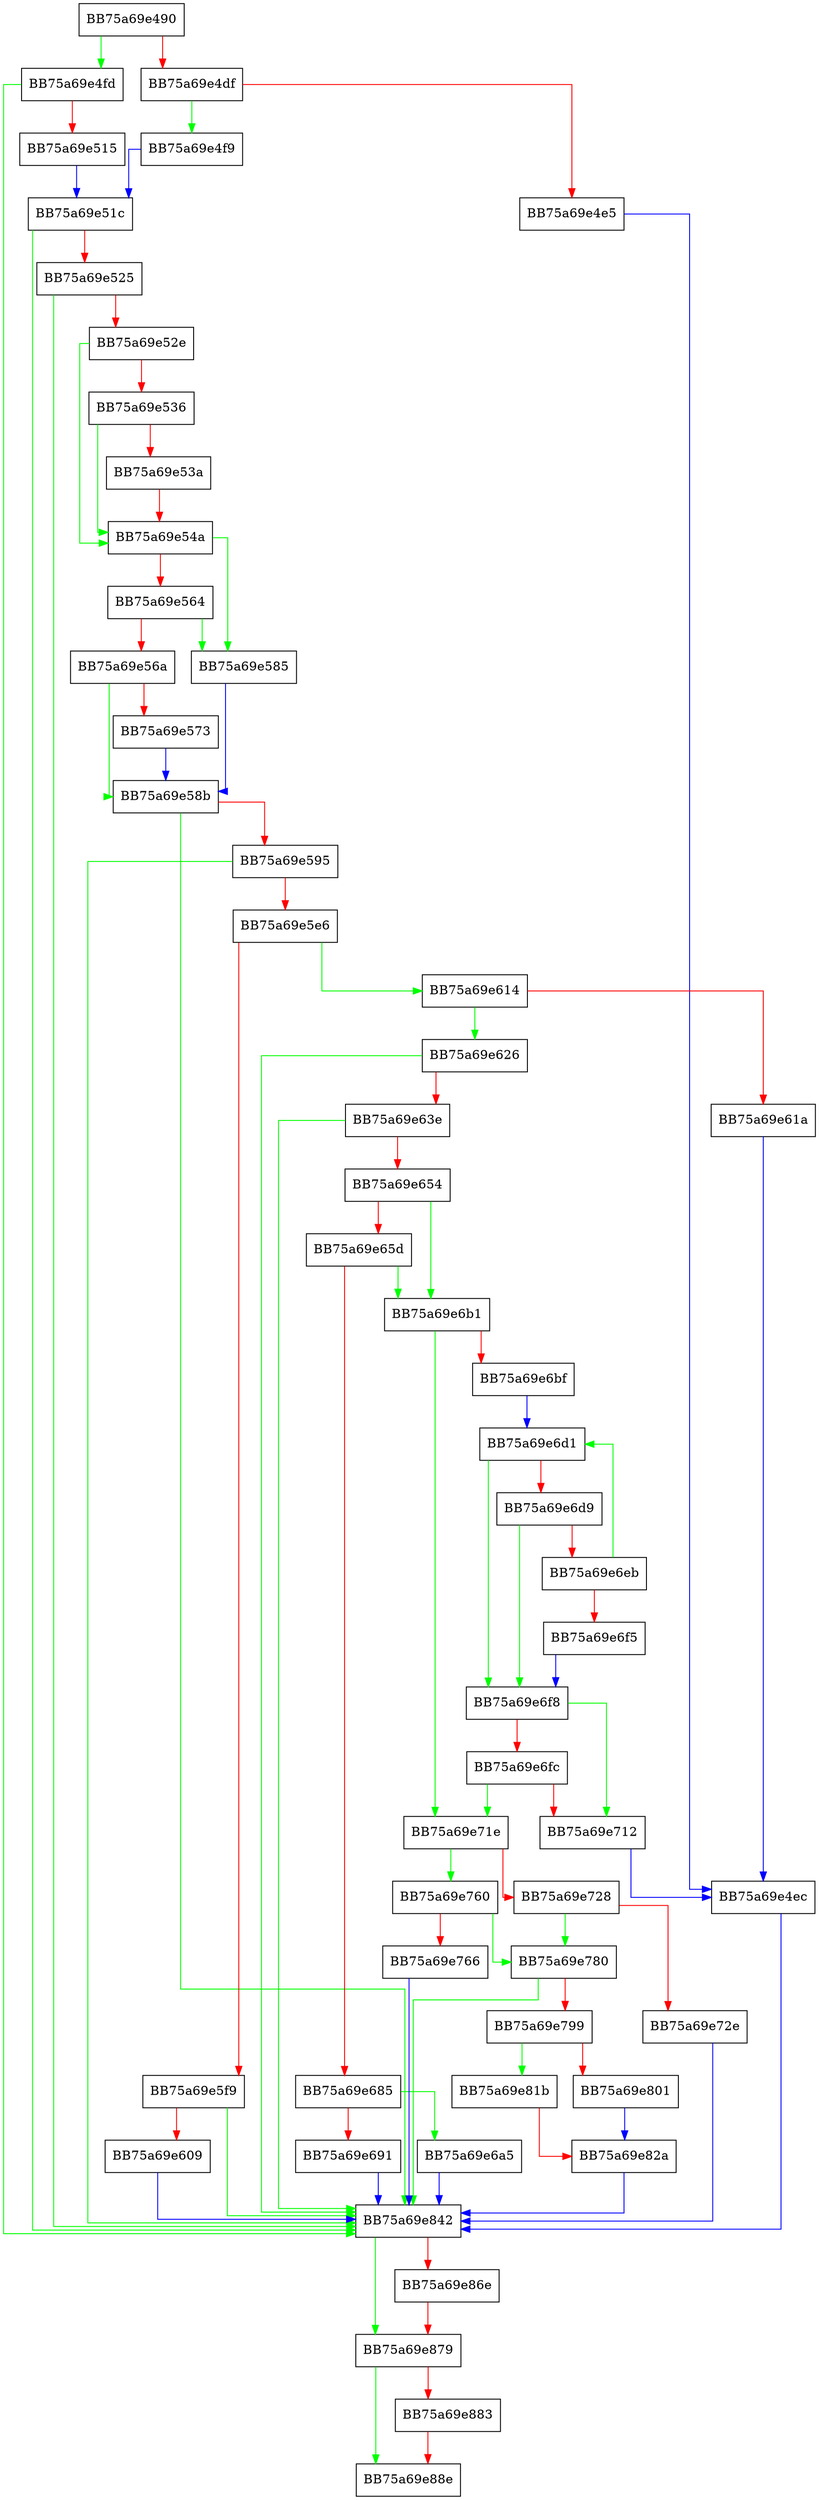 digraph sqlite3BeginTrigger {
  node [shape="box"];
  graph [splines=ortho];
  BB75a69e490 -> BB75a69e4fd [color="green"];
  BB75a69e490 -> BB75a69e4df [color="red"];
  BB75a69e4df -> BB75a69e4f9 [color="green"];
  BB75a69e4df -> BB75a69e4e5 [color="red"];
  BB75a69e4e5 -> BB75a69e4ec [color="blue"];
  BB75a69e4ec -> BB75a69e842 [color="blue"];
  BB75a69e4f9 -> BB75a69e51c [color="blue"];
  BB75a69e4fd -> BB75a69e842 [color="green"];
  BB75a69e4fd -> BB75a69e515 [color="red"];
  BB75a69e515 -> BB75a69e51c [color="blue"];
  BB75a69e51c -> BB75a69e842 [color="green"];
  BB75a69e51c -> BB75a69e525 [color="red"];
  BB75a69e525 -> BB75a69e842 [color="green"];
  BB75a69e525 -> BB75a69e52e [color="red"];
  BB75a69e52e -> BB75a69e54a [color="green"];
  BB75a69e52e -> BB75a69e536 [color="red"];
  BB75a69e536 -> BB75a69e54a [color="green"];
  BB75a69e536 -> BB75a69e53a [color="red"];
  BB75a69e53a -> BB75a69e54a [color="red"];
  BB75a69e54a -> BB75a69e585 [color="green"];
  BB75a69e54a -> BB75a69e564 [color="red"];
  BB75a69e564 -> BB75a69e585 [color="green"];
  BB75a69e564 -> BB75a69e56a [color="red"];
  BB75a69e56a -> BB75a69e58b [color="green"];
  BB75a69e56a -> BB75a69e573 [color="red"];
  BB75a69e573 -> BB75a69e58b [color="blue"];
  BB75a69e585 -> BB75a69e58b [color="blue"];
  BB75a69e58b -> BB75a69e842 [color="green"];
  BB75a69e58b -> BB75a69e595 [color="red"];
  BB75a69e595 -> BB75a69e842 [color="green"];
  BB75a69e595 -> BB75a69e5e6 [color="red"];
  BB75a69e5e6 -> BB75a69e614 [color="green"];
  BB75a69e5e6 -> BB75a69e5f9 [color="red"];
  BB75a69e5f9 -> BB75a69e842 [color="green"];
  BB75a69e5f9 -> BB75a69e609 [color="red"];
  BB75a69e609 -> BB75a69e842 [color="blue"];
  BB75a69e614 -> BB75a69e626 [color="green"];
  BB75a69e614 -> BB75a69e61a [color="red"];
  BB75a69e61a -> BB75a69e4ec [color="blue"];
  BB75a69e626 -> BB75a69e842 [color="green"];
  BB75a69e626 -> BB75a69e63e [color="red"];
  BB75a69e63e -> BB75a69e842 [color="green"];
  BB75a69e63e -> BB75a69e654 [color="red"];
  BB75a69e654 -> BB75a69e6b1 [color="green"];
  BB75a69e654 -> BB75a69e65d [color="red"];
  BB75a69e65d -> BB75a69e6b1 [color="green"];
  BB75a69e65d -> BB75a69e685 [color="red"];
  BB75a69e685 -> BB75a69e6a5 [color="green"];
  BB75a69e685 -> BB75a69e691 [color="red"];
  BB75a69e691 -> BB75a69e842 [color="blue"];
  BB75a69e6a5 -> BB75a69e842 [color="blue"];
  BB75a69e6b1 -> BB75a69e71e [color="green"];
  BB75a69e6b1 -> BB75a69e6bf [color="red"];
  BB75a69e6bf -> BB75a69e6d1 [color="blue"];
  BB75a69e6d1 -> BB75a69e6f8 [color="green"];
  BB75a69e6d1 -> BB75a69e6d9 [color="red"];
  BB75a69e6d9 -> BB75a69e6f8 [color="green"];
  BB75a69e6d9 -> BB75a69e6eb [color="red"];
  BB75a69e6eb -> BB75a69e6d1 [color="green"];
  BB75a69e6eb -> BB75a69e6f5 [color="red"];
  BB75a69e6f5 -> BB75a69e6f8 [color="blue"];
  BB75a69e6f8 -> BB75a69e712 [color="green"];
  BB75a69e6f8 -> BB75a69e6fc [color="red"];
  BB75a69e6fc -> BB75a69e71e [color="green"];
  BB75a69e6fc -> BB75a69e712 [color="red"];
  BB75a69e712 -> BB75a69e4ec [color="blue"];
  BB75a69e71e -> BB75a69e760 [color="green"];
  BB75a69e71e -> BB75a69e728 [color="red"];
  BB75a69e728 -> BB75a69e780 [color="green"];
  BB75a69e728 -> BB75a69e72e [color="red"];
  BB75a69e72e -> BB75a69e842 [color="blue"];
  BB75a69e760 -> BB75a69e780 [color="green"];
  BB75a69e760 -> BB75a69e766 [color="red"];
  BB75a69e766 -> BB75a69e842 [color="blue"];
  BB75a69e780 -> BB75a69e842 [color="green"];
  BB75a69e780 -> BB75a69e799 [color="red"];
  BB75a69e799 -> BB75a69e81b [color="green"];
  BB75a69e799 -> BB75a69e801 [color="red"];
  BB75a69e801 -> BB75a69e82a [color="blue"];
  BB75a69e81b -> BB75a69e82a [color="red"];
  BB75a69e82a -> BB75a69e842 [color="blue"];
  BB75a69e842 -> BB75a69e879 [color="green"];
  BB75a69e842 -> BB75a69e86e [color="red"];
  BB75a69e86e -> BB75a69e879 [color="red"];
  BB75a69e879 -> BB75a69e88e [color="green"];
  BB75a69e879 -> BB75a69e883 [color="red"];
  BB75a69e883 -> BB75a69e88e [color="red"];
}